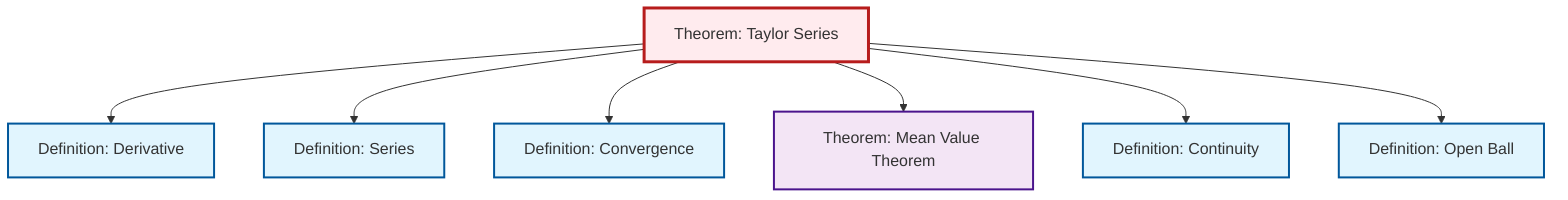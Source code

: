 graph TD
    classDef definition fill:#e1f5fe,stroke:#01579b,stroke-width:2px
    classDef theorem fill:#f3e5f5,stroke:#4a148c,stroke-width:2px
    classDef axiom fill:#fff3e0,stroke:#e65100,stroke-width:2px
    classDef example fill:#e8f5e9,stroke:#1b5e20,stroke-width:2px
    classDef current fill:#ffebee,stroke:#b71c1c,stroke-width:3px
    def-derivative["Definition: Derivative"]:::definition
    thm-mean-value["Theorem: Mean Value Theorem"]:::theorem
    def-convergence["Definition: Convergence"]:::definition
    thm-taylor-series["Theorem: Taylor Series"]:::theorem
    def-open-ball["Definition: Open Ball"]:::definition
    def-series["Definition: Series"]:::definition
    def-continuity["Definition: Continuity"]:::definition
    thm-taylor-series --> def-derivative
    thm-taylor-series --> def-series
    thm-taylor-series --> def-convergence
    thm-taylor-series --> thm-mean-value
    thm-taylor-series --> def-continuity
    thm-taylor-series --> def-open-ball
    class thm-taylor-series current
